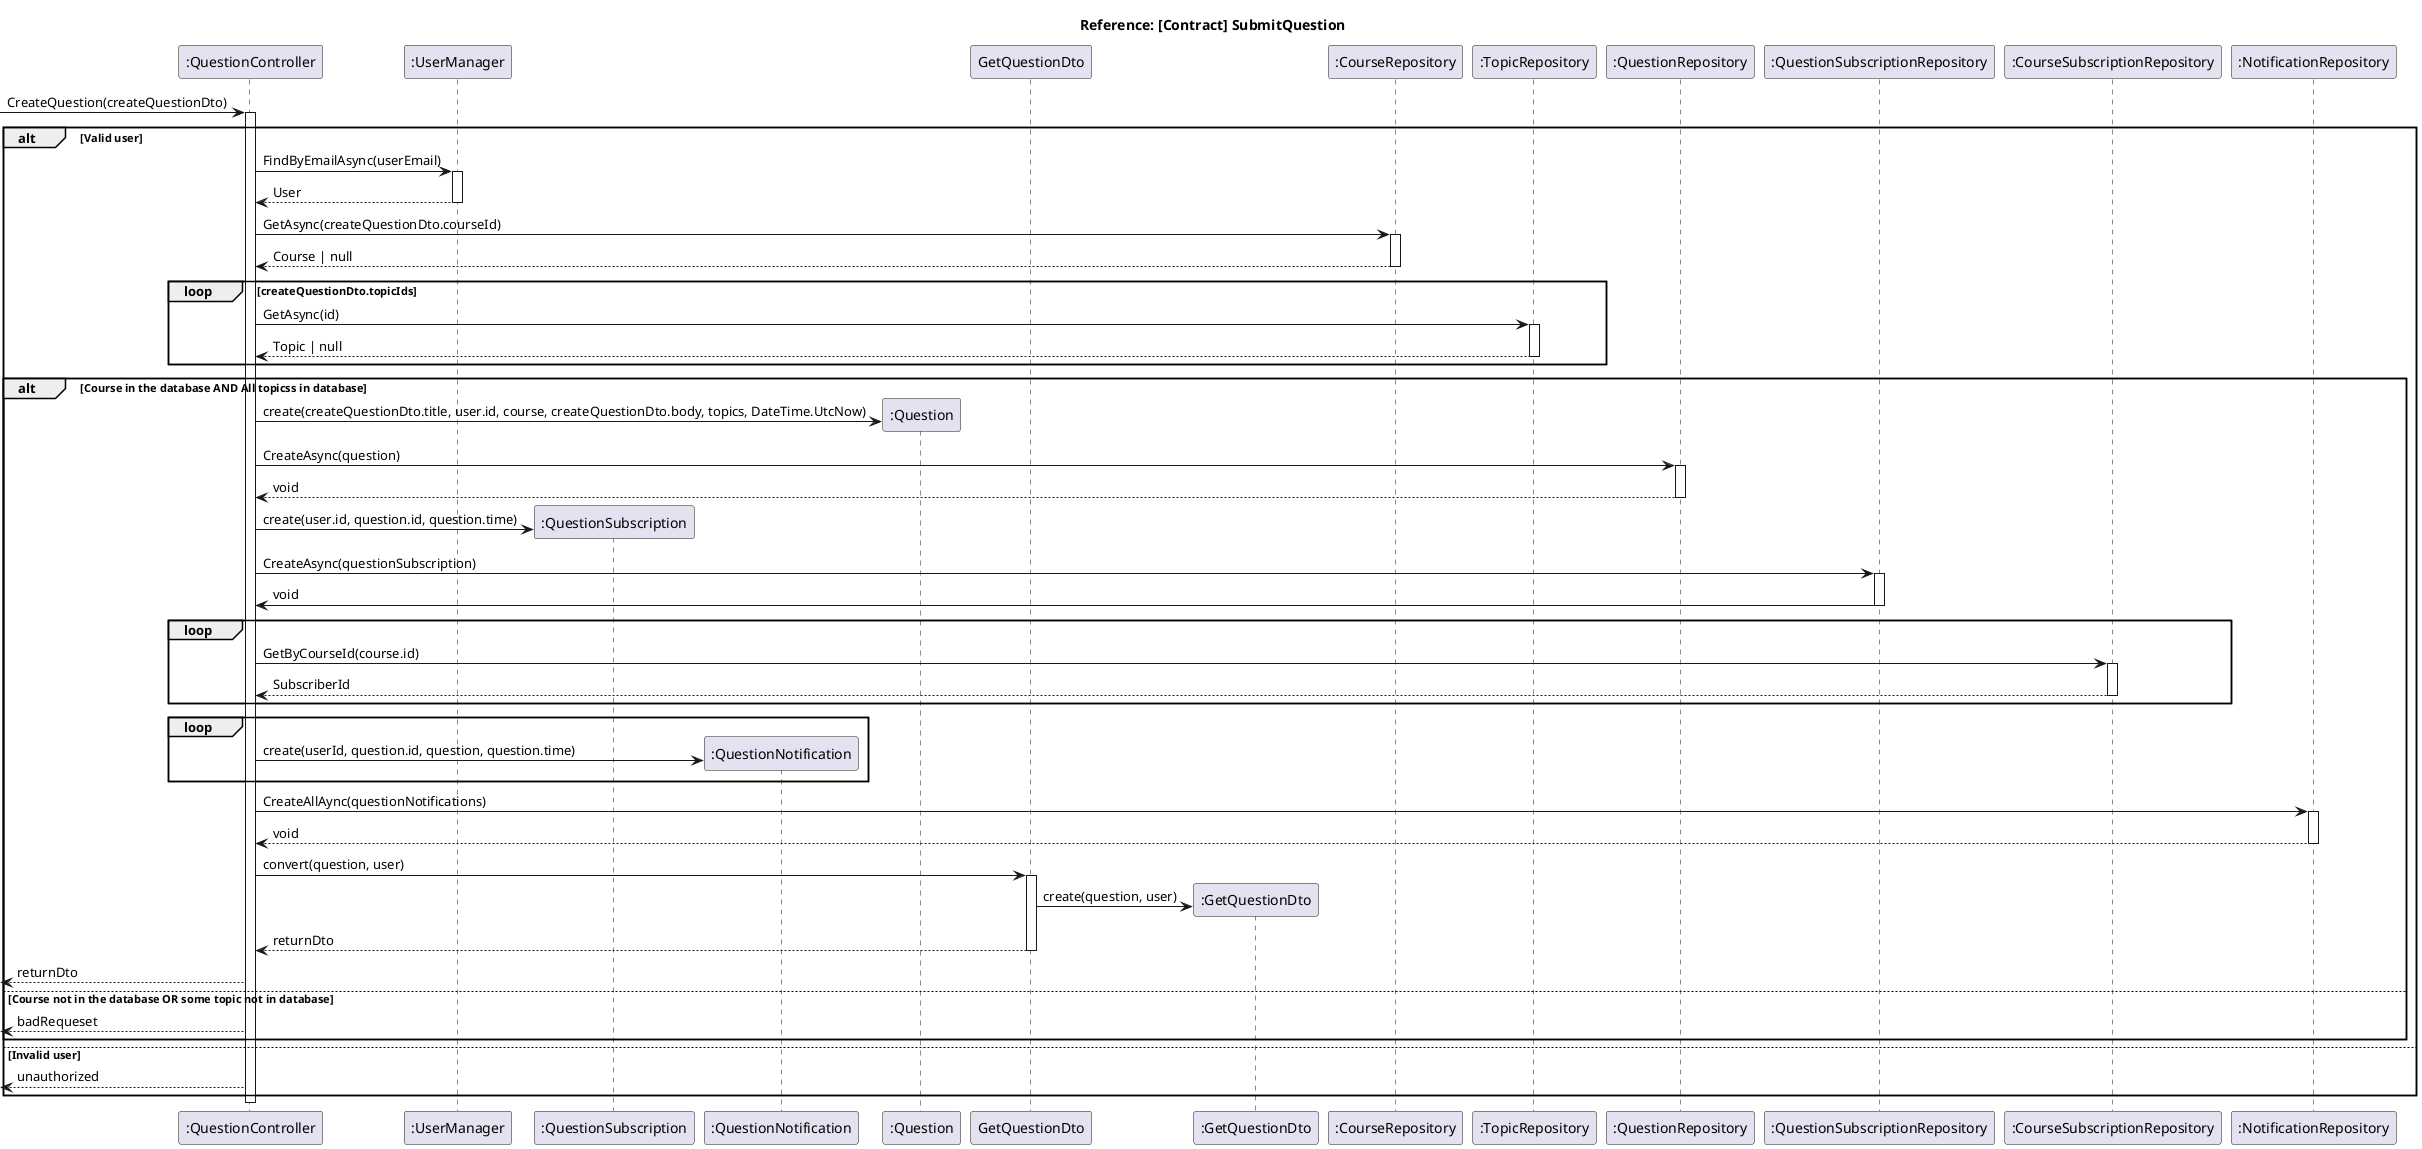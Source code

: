 @startuml Ask question

title Reference: [Contract] SubmitQuestion

participant ":QuestionController" as questionController
participant ":UserManager" as userManager
participant ":QuestionSubscription" as questionSubscription
participant ":QuestionNotification" as questionNotification
participant ":Question" as question
participant GetQuestionDto
participant ":GetQuestionDto" as getQuestionDto
participant ":CourseRepository" as courseRepository
participant ":TopicRepository" as topicRepository
participant ":QuestionRepository" as questionRepository
participant ":QuestionSubscriptionRepository" as questionSubscriptionRepository
participant ":CourseSubscriptionRepository" as courseSubscriptionRepository
participant ":NotificationRepository" as notificationRepository

-> questionController: CreateQuestion(createQuestionDto)
activate questionController

alt Valid user
    questionController -> userManager: FindByEmailAsync(userEmail)
    activate userManager
    questionController <-- userManager: User
    ' TOASK: User|null of gewoon User?
    deactivate userManager

    questionController -> courseRepository: GetAsync(createQuestionDto.courseId)
    activate courseRepository
    courseRepository --> questionController: Course | null
    deactivate courseRepository

    loop createQuestionDto.topicIds
        questionController -> topicRepository: GetAsync(id)
        activate topicRepository
        topicRepository --> questionController: Topic | null
        deactivate topicRepository
    end

    alt Course in the database AND All topicss in database
        questionController -> question **:create(createQuestionDto.title, user.id, course, createQuestionDto.body, topics, DateTime.UtcNow)

        questionController -> questionRepository: CreateAsync(question)
        activate questionRepository
        questionRepository --> questionController: void
        deactivate questionRepository

        questionController -> questionSubscription **:create(user.id, question.id, question.time)

        questionController -> questionSubscriptionRepository: CreateAsync(questionSubscription)
        activate questionSubscriptionRepository
        questionSubscriptionRepository -> questionController: void
        deactivate questionSubscriptionRepository

        loop
            questionController -> courseSubscriptionRepository: GetByCourseId(course.id)
            activate courseSubscriptionRepository
            courseSubscriptionRepository --> questionController: SubscriberId
            deactivate courseSubscriptionRepository
        end

        loop
            questionController -> questionNotification**: create(userId, question.id, question, question.time)
        end

        questionController -> notificationRepository: CreateAllAync(questionNotifications)
        activate notificationRepository
        notificationRepository --> questionController: void
        deactivate notificationRepository

        questionController -> GetQuestionDto: convert(question, user)
        activate GetQuestionDto
        GetQuestionDto -> getQuestionDto**: create(question, user)
        GetQuestionDto --> questionController: returnDto
        deactivate GetQuestionDto

        <-- questionController: returnDto
    else Course not in the database OR some topic not in database
        <-- questionController: badRequeset
    end
else Invalid user
    <-- questionController: unauthorized
end

deactivate questionController

@enduml